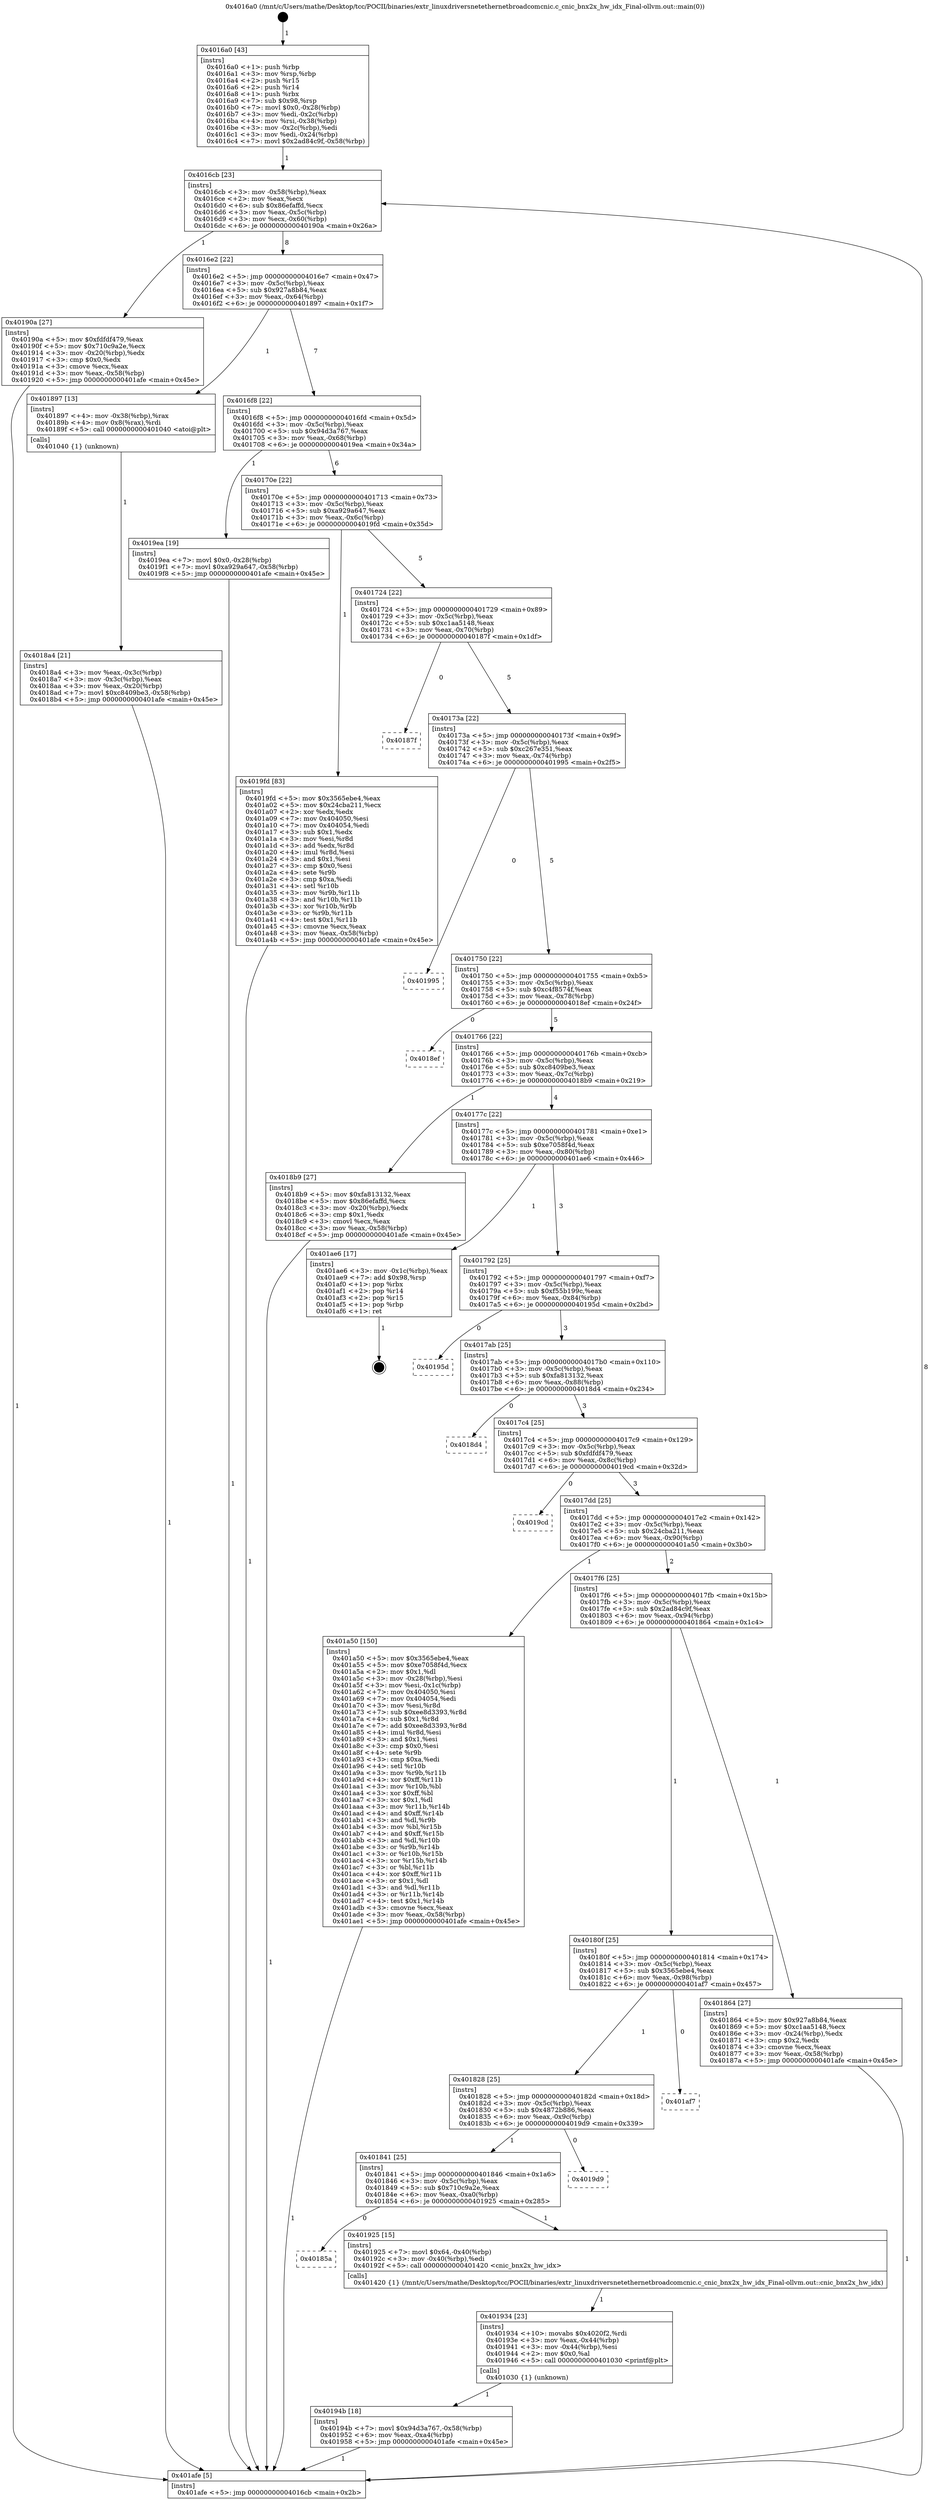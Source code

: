 digraph "0x4016a0" {
  label = "0x4016a0 (/mnt/c/Users/mathe/Desktop/tcc/POCII/binaries/extr_linuxdriversnetethernetbroadcomcnic.c_cnic_bnx2x_hw_idx_Final-ollvm.out::main(0))"
  labelloc = "t"
  node[shape=record]

  Entry [label="",width=0.3,height=0.3,shape=circle,fillcolor=black,style=filled]
  "0x4016cb" [label="{
     0x4016cb [23]\l
     | [instrs]\l
     &nbsp;&nbsp;0x4016cb \<+3\>: mov -0x58(%rbp),%eax\l
     &nbsp;&nbsp;0x4016ce \<+2\>: mov %eax,%ecx\l
     &nbsp;&nbsp;0x4016d0 \<+6\>: sub $0x86efaffd,%ecx\l
     &nbsp;&nbsp;0x4016d6 \<+3\>: mov %eax,-0x5c(%rbp)\l
     &nbsp;&nbsp;0x4016d9 \<+3\>: mov %ecx,-0x60(%rbp)\l
     &nbsp;&nbsp;0x4016dc \<+6\>: je 000000000040190a \<main+0x26a\>\l
  }"]
  "0x40190a" [label="{
     0x40190a [27]\l
     | [instrs]\l
     &nbsp;&nbsp;0x40190a \<+5\>: mov $0xfdfdf479,%eax\l
     &nbsp;&nbsp;0x40190f \<+5\>: mov $0x710c9a2e,%ecx\l
     &nbsp;&nbsp;0x401914 \<+3\>: mov -0x20(%rbp),%edx\l
     &nbsp;&nbsp;0x401917 \<+3\>: cmp $0x0,%edx\l
     &nbsp;&nbsp;0x40191a \<+3\>: cmove %ecx,%eax\l
     &nbsp;&nbsp;0x40191d \<+3\>: mov %eax,-0x58(%rbp)\l
     &nbsp;&nbsp;0x401920 \<+5\>: jmp 0000000000401afe \<main+0x45e\>\l
  }"]
  "0x4016e2" [label="{
     0x4016e2 [22]\l
     | [instrs]\l
     &nbsp;&nbsp;0x4016e2 \<+5\>: jmp 00000000004016e7 \<main+0x47\>\l
     &nbsp;&nbsp;0x4016e7 \<+3\>: mov -0x5c(%rbp),%eax\l
     &nbsp;&nbsp;0x4016ea \<+5\>: sub $0x927a8b84,%eax\l
     &nbsp;&nbsp;0x4016ef \<+3\>: mov %eax,-0x64(%rbp)\l
     &nbsp;&nbsp;0x4016f2 \<+6\>: je 0000000000401897 \<main+0x1f7\>\l
  }"]
  Exit [label="",width=0.3,height=0.3,shape=circle,fillcolor=black,style=filled,peripheries=2]
  "0x401897" [label="{
     0x401897 [13]\l
     | [instrs]\l
     &nbsp;&nbsp;0x401897 \<+4\>: mov -0x38(%rbp),%rax\l
     &nbsp;&nbsp;0x40189b \<+4\>: mov 0x8(%rax),%rdi\l
     &nbsp;&nbsp;0x40189f \<+5\>: call 0000000000401040 \<atoi@plt\>\l
     | [calls]\l
     &nbsp;&nbsp;0x401040 \{1\} (unknown)\l
  }"]
  "0x4016f8" [label="{
     0x4016f8 [22]\l
     | [instrs]\l
     &nbsp;&nbsp;0x4016f8 \<+5\>: jmp 00000000004016fd \<main+0x5d\>\l
     &nbsp;&nbsp;0x4016fd \<+3\>: mov -0x5c(%rbp),%eax\l
     &nbsp;&nbsp;0x401700 \<+5\>: sub $0x94d3a767,%eax\l
     &nbsp;&nbsp;0x401705 \<+3\>: mov %eax,-0x68(%rbp)\l
     &nbsp;&nbsp;0x401708 \<+6\>: je 00000000004019ea \<main+0x34a\>\l
  }"]
  "0x40194b" [label="{
     0x40194b [18]\l
     | [instrs]\l
     &nbsp;&nbsp;0x40194b \<+7\>: movl $0x94d3a767,-0x58(%rbp)\l
     &nbsp;&nbsp;0x401952 \<+6\>: mov %eax,-0xa4(%rbp)\l
     &nbsp;&nbsp;0x401958 \<+5\>: jmp 0000000000401afe \<main+0x45e\>\l
  }"]
  "0x4019ea" [label="{
     0x4019ea [19]\l
     | [instrs]\l
     &nbsp;&nbsp;0x4019ea \<+7\>: movl $0x0,-0x28(%rbp)\l
     &nbsp;&nbsp;0x4019f1 \<+7\>: movl $0xa929a647,-0x58(%rbp)\l
     &nbsp;&nbsp;0x4019f8 \<+5\>: jmp 0000000000401afe \<main+0x45e\>\l
  }"]
  "0x40170e" [label="{
     0x40170e [22]\l
     | [instrs]\l
     &nbsp;&nbsp;0x40170e \<+5\>: jmp 0000000000401713 \<main+0x73\>\l
     &nbsp;&nbsp;0x401713 \<+3\>: mov -0x5c(%rbp),%eax\l
     &nbsp;&nbsp;0x401716 \<+5\>: sub $0xa929a647,%eax\l
     &nbsp;&nbsp;0x40171b \<+3\>: mov %eax,-0x6c(%rbp)\l
     &nbsp;&nbsp;0x40171e \<+6\>: je 00000000004019fd \<main+0x35d\>\l
  }"]
  "0x401934" [label="{
     0x401934 [23]\l
     | [instrs]\l
     &nbsp;&nbsp;0x401934 \<+10\>: movabs $0x4020f2,%rdi\l
     &nbsp;&nbsp;0x40193e \<+3\>: mov %eax,-0x44(%rbp)\l
     &nbsp;&nbsp;0x401941 \<+3\>: mov -0x44(%rbp),%esi\l
     &nbsp;&nbsp;0x401944 \<+2\>: mov $0x0,%al\l
     &nbsp;&nbsp;0x401946 \<+5\>: call 0000000000401030 \<printf@plt\>\l
     | [calls]\l
     &nbsp;&nbsp;0x401030 \{1\} (unknown)\l
  }"]
  "0x4019fd" [label="{
     0x4019fd [83]\l
     | [instrs]\l
     &nbsp;&nbsp;0x4019fd \<+5\>: mov $0x3565ebe4,%eax\l
     &nbsp;&nbsp;0x401a02 \<+5\>: mov $0x24cba211,%ecx\l
     &nbsp;&nbsp;0x401a07 \<+2\>: xor %edx,%edx\l
     &nbsp;&nbsp;0x401a09 \<+7\>: mov 0x404050,%esi\l
     &nbsp;&nbsp;0x401a10 \<+7\>: mov 0x404054,%edi\l
     &nbsp;&nbsp;0x401a17 \<+3\>: sub $0x1,%edx\l
     &nbsp;&nbsp;0x401a1a \<+3\>: mov %esi,%r8d\l
     &nbsp;&nbsp;0x401a1d \<+3\>: add %edx,%r8d\l
     &nbsp;&nbsp;0x401a20 \<+4\>: imul %r8d,%esi\l
     &nbsp;&nbsp;0x401a24 \<+3\>: and $0x1,%esi\l
     &nbsp;&nbsp;0x401a27 \<+3\>: cmp $0x0,%esi\l
     &nbsp;&nbsp;0x401a2a \<+4\>: sete %r9b\l
     &nbsp;&nbsp;0x401a2e \<+3\>: cmp $0xa,%edi\l
     &nbsp;&nbsp;0x401a31 \<+4\>: setl %r10b\l
     &nbsp;&nbsp;0x401a35 \<+3\>: mov %r9b,%r11b\l
     &nbsp;&nbsp;0x401a38 \<+3\>: and %r10b,%r11b\l
     &nbsp;&nbsp;0x401a3b \<+3\>: xor %r10b,%r9b\l
     &nbsp;&nbsp;0x401a3e \<+3\>: or %r9b,%r11b\l
     &nbsp;&nbsp;0x401a41 \<+4\>: test $0x1,%r11b\l
     &nbsp;&nbsp;0x401a45 \<+3\>: cmovne %ecx,%eax\l
     &nbsp;&nbsp;0x401a48 \<+3\>: mov %eax,-0x58(%rbp)\l
     &nbsp;&nbsp;0x401a4b \<+5\>: jmp 0000000000401afe \<main+0x45e\>\l
  }"]
  "0x401724" [label="{
     0x401724 [22]\l
     | [instrs]\l
     &nbsp;&nbsp;0x401724 \<+5\>: jmp 0000000000401729 \<main+0x89\>\l
     &nbsp;&nbsp;0x401729 \<+3\>: mov -0x5c(%rbp),%eax\l
     &nbsp;&nbsp;0x40172c \<+5\>: sub $0xc1aa5148,%eax\l
     &nbsp;&nbsp;0x401731 \<+3\>: mov %eax,-0x70(%rbp)\l
     &nbsp;&nbsp;0x401734 \<+6\>: je 000000000040187f \<main+0x1df\>\l
  }"]
  "0x40185a" [label="{
     0x40185a\l
  }", style=dashed]
  "0x40187f" [label="{
     0x40187f\l
  }", style=dashed]
  "0x40173a" [label="{
     0x40173a [22]\l
     | [instrs]\l
     &nbsp;&nbsp;0x40173a \<+5\>: jmp 000000000040173f \<main+0x9f\>\l
     &nbsp;&nbsp;0x40173f \<+3\>: mov -0x5c(%rbp),%eax\l
     &nbsp;&nbsp;0x401742 \<+5\>: sub $0xc267e351,%eax\l
     &nbsp;&nbsp;0x401747 \<+3\>: mov %eax,-0x74(%rbp)\l
     &nbsp;&nbsp;0x40174a \<+6\>: je 0000000000401995 \<main+0x2f5\>\l
  }"]
  "0x401925" [label="{
     0x401925 [15]\l
     | [instrs]\l
     &nbsp;&nbsp;0x401925 \<+7\>: movl $0x64,-0x40(%rbp)\l
     &nbsp;&nbsp;0x40192c \<+3\>: mov -0x40(%rbp),%edi\l
     &nbsp;&nbsp;0x40192f \<+5\>: call 0000000000401420 \<cnic_bnx2x_hw_idx\>\l
     | [calls]\l
     &nbsp;&nbsp;0x401420 \{1\} (/mnt/c/Users/mathe/Desktop/tcc/POCII/binaries/extr_linuxdriversnetethernetbroadcomcnic.c_cnic_bnx2x_hw_idx_Final-ollvm.out::cnic_bnx2x_hw_idx)\l
  }"]
  "0x401995" [label="{
     0x401995\l
  }", style=dashed]
  "0x401750" [label="{
     0x401750 [22]\l
     | [instrs]\l
     &nbsp;&nbsp;0x401750 \<+5\>: jmp 0000000000401755 \<main+0xb5\>\l
     &nbsp;&nbsp;0x401755 \<+3\>: mov -0x5c(%rbp),%eax\l
     &nbsp;&nbsp;0x401758 \<+5\>: sub $0xc4f8574f,%eax\l
     &nbsp;&nbsp;0x40175d \<+3\>: mov %eax,-0x78(%rbp)\l
     &nbsp;&nbsp;0x401760 \<+6\>: je 00000000004018ef \<main+0x24f\>\l
  }"]
  "0x401841" [label="{
     0x401841 [25]\l
     | [instrs]\l
     &nbsp;&nbsp;0x401841 \<+5\>: jmp 0000000000401846 \<main+0x1a6\>\l
     &nbsp;&nbsp;0x401846 \<+3\>: mov -0x5c(%rbp),%eax\l
     &nbsp;&nbsp;0x401849 \<+5\>: sub $0x710c9a2e,%eax\l
     &nbsp;&nbsp;0x40184e \<+6\>: mov %eax,-0xa0(%rbp)\l
     &nbsp;&nbsp;0x401854 \<+6\>: je 0000000000401925 \<main+0x285\>\l
  }"]
  "0x4018ef" [label="{
     0x4018ef\l
  }", style=dashed]
  "0x401766" [label="{
     0x401766 [22]\l
     | [instrs]\l
     &nbsp;&nbsp;0x401766 \<+5\>: jmp 000000000040176b \<main+0xcb\>\l
     &nbsp;&nbsp;0x40176b \<+3\>: mov -0x5c(%rbp),%eax\l
     &nbsp;&nbsp;0x40176e \<+5\>: sub $0xc8409be3,%eax\l
     &nbsp;&nbsp;0x401773 \<+3\>: mov %eax,-0x7c(%rbp)\l
     &nbsp;&nbsp;0x401776 \<+6\>: je 00000000004018b9 \<main+0x219\>\l
  }"]
  "0x4019d9" [label="{
     0x4019d9\l
  }", style=dashed]
  "0x4018b9" [label="{
     0x4018b9 [27]\l
     | [instrs]\l
     &nbsp;&nbsp;0x4018b9 \<+5\>: mov $0xfa813132,%eax\l
     &nbsp;&nbsp;0x4018be \<+5\>: mov $0x86efaffd,%ecx\l
     &nbsp;&nbsp;0x4018c3 \<+3\>: mov -0x20(%rbp),%edx\l
     &nbsp;&nbsp;0x4018c6 \<+3\>: cmp $0x1,%edx\l
     &nbsp;&nbsp;0x4018c9 \<+3\>: cmovl %ecx,%eax\l
     &nbsp;&nbsp;0x4018cc \<+3\>: mov %eax,-0x58(%rbp)\l
     &nbsp;&nbsp;0x4018cf \<+5\>: jmp 0000000000401afe \<main+0x45e\>\l
  }"]
  "0x40177c" [label="{
     0x40177c [22]\l
     | [instrs]\l
     &nbsp;&nbsp;0x40177c \<+5\>: jmp 0000000000401781 \<main+0xe1\>\l
     &nbsp;&nbsp;0x401781 \<+3\>: mov -0x5c(%rbp),%eax\l
     &nbsp;&nbsp;0x401784 \<+5\>: sub $0xe7058f4d,%eax\l
     &nbsp;&nbsp;0x401789 \<+3\>: mov %eax,-0x80(%rbp)\l
     &nbsp;&nbsp;0x40178c \<+6\>: je 0000000000401ae6 \<main+0x446\>\l
  }"]
  "0x401828" [label="{
     0x401828 [25]\l
     | [instrs]\l
     &nbsp;&nbsp;0x401828 \<+5\>: jmp 000000000040182d \<main+0x18d\>\l
     &nbsp;&nbsp;0x40182d \<+3\>: mov -0x5c(%rbp),%eax\l
     &nbsp;&nbsp;0x401830 \<+5\>: sub $0x4872b886,%eax\l
     &nbsp;&nbsp;0x401835 \<+6\>: mov %eax,-0x9c(%rbp)\l
     &nbsp;&nbsp;0x40183b \<+6\>: je 00000000004019d9 \<main+0x339\>\l
  }"]
  "0x401ae6" [label="{
     0x401ae6 [17]\l
     | [instrs]\l
     &nbsp;&nbsp;0x401ae6 \<+3\>: mov -0x1c(%rbp),%eax\l
     &nbsp;&nbsp;0x401ae9 \<+7\>: add $0x98,%rsp\l
     &nbsp;&nbsp;0x401af0 \<+1\>: pop %rbx\l
     &nbsp;&nbsp;0x401af1 \<+2\>: pop %r14\l
     &nbsp;&nbsp;0x401af3 \<+2\>: pop %r15\l
     &nbsp;&nbsp;0x401af5 \<+1\>: pop %rbp\l
     &nbsp;&nbsp;0x401af6 \<+1\>: ret\l
  }"]
  "0x401792" [label="{
     0x401792 [25]\l
     | [instrs]\l
     &nbsp;&nbsp;0x401792 \<+5\>: jmp 0000000000401797 \<main+0xf7\>\l
     &nbsp;&nbsp;0x401797 \<+3\>: mov -0x5c(%rbp),%eax\l
     &nbsp;&nbsp;0x40179a \<+5\>: sub $0xf55b199c,%eax\l
     &nbsp;&nbsp;0x40179f \<+6\>: mov %eax,-0x84(%rbp)\l
     &nbsp;&nbsp;0x4017a5 \<+6\>: je 000000000040195d \<main+0x2bd\>\l
  }"]
  "0x401af7" [label="{
     0x401af7\l
  }", style=dashed]
  "0x40195d" [label="{
     0x40195d\l
  }", style=dashed]
  "0x4017ab" [label="{
     0x4017ab [25]\l
     | [instrs]\l
     &nbsp;&nbsp;0x4017ab \<+5\>: jmp 00000000004017b0 \<main+0x110\>\l
     &nbsp;&nbsp;0x4017b0 \<+3\>: mov -0x5c(%rbp),%eax\l
     &nbsp;&nbsp;0x4017b3 \<+5\>: sub $0xfa813132,%eax\l
     &nbsp;&nbsp;0x4017b8 \<+6\>: mov %eax,-0x88(%rbp)\l
     &nbsp;&nbsp;0x4017be \<+6\>: je 00000000004018d4 \<main+0x234\>\l
  }"]
  "0x4018a4" [label="{
     0x4018a4 [21]\l
     | [instrs]\l
     &nbsp;&nbsp;0x4018a4 \<+3\>: mov %eax,-0x3c(%rbp)\l
     &nbsp;&nbsp;0x4018a7 \<+3\>: mov -0x3c(%rbp),%eax\l
     &nbsp;&nbsp;0x4018aa \<+3\>: mov %eax,-0x20(%rbp)\l
     &nbsp;&nbsp;0x4018ad \<+7\>: movl $0xc8409be3,-0x58(%rbp)\l
     &nbsp;&nbsp;0x4018b4 \<+5\>: jmp 0000000000401afe \<main+0x45e\>\l
  }"]
  "0x4018d4" [label="{
     0x4018d4\l
  }", style=dashed]
  "0x4017c4" [label="{
     0x4017c4 [25]\l
     | [instrs]\l
     &nbsp;&nbsp;0x4017c4 \<+5\>: jmp 00000000004017c9 \<main+0x129\>\l
     &nbsp;&nbsp;0x4017c9 \<+3\>: mov -0x5c(%rbp),%eax\l
     &nbsp;&nbsp;0x4017cc \<+5\>: sub $0xfdfdf479,%eax\l
     &nbsp;&nbsp;0x4017d1 \<+6\>: mov %eax,-0x8c(%rbp)\l
     &nbsp;&nbsp;0x4017d7 \<+6\>: je 00000000004019cd \<main+0x32d\>\l
  }"]
  "0x4016a0" [label="{
     0x4016a0 [43]\l
     | [instrs]\l
     &nbsp;&nbsp;0x4016a0 \<+1\>: push %rbp\l
     &nbsp;&nbsp;0x4016a1 \<+3\>: mov %rsp,%rbp\l
     &nbsp;&nbsp;0x4016a4 \<+2\>: push %r15\l
     &nbsp;&nbsp;0x4016a6 \<+2\>: push %r14\l
     &nbsp;&nbsp;0x4016a8 \<+1\>: push %rbx\l
     &nbsp;&nbsp;0x4016a9 \<+7\>: sub $0x98,%rsp\l
     &nbsp;&nbsp;0x4016b0 \<+7\>: movl $0x0,-0x28(%rbp)\l
     &nbsp;&nbsp;0x4016b7 \<+3\>: mov %edi,-0x2c(%rbp)\l
     &nbsp;&nbsp;0x4016ba \<+4\>: mov %rsi,-0x38(%rbp)\l
     &nbsp;&nbsp;0x4016be \<+3\>: mov -0x2c(%rbp),%edi\l
     &nbsp;&nbsp;0x4016c1 \<+3\>: mov %edi,-0x24(%rbp)\l
     &nbsp;&nbsp;0x4016c4 \<+7\>: movl $0x2ad84c9f,-0x58(%rbp)\l
  }"]
  "0x4019cd" [label="{
     0x4019cd\l
  }", style=dashed]
  "0x4017dd" [label="{
     0x4017dd [25]\l
     | [instrs]\l
     &nbsp;&nbsp;0x4017dd \<+5\>: jmp 00000000004017e2 \<main+0x142\>\l
     &nbsp;&nbsp;0x4017e2 \<+3\>: mov -0x5c(%rbp),%eax\l
     &nbsp;&nbsp;0x4017e5 \<+5\>: sub $0x24cba211,%eax\l
     &nbsp;&nbsp;0x4017ea \<+6\>: mov %eax,-0x90(%rbp)\l
     &nbsp;&nbsp;0x4017f0 \<+6\>: je 0000000000401a50 \<main+0x3b0\>\l
  }"]
  "0x401afe" [label="{
     0x401afe [5]\l
     | [instrs]\l
     &nbsp;&nbsp;0x401afe \<+5\>: jmp 00000000004016cb \<main+0x2b\>\l
  }"]
  "0x401a50" [label="{
     0x401a50 [150]\l
     | [instrs]\l
     &nbsp;&nbsp;0x401a50 \<+5\>: mov $0x3565ebe4,%eax\l
     &nbsp;&nbsp;0x401a55 \<+5\>: mov $0xe7058f4d,%ecx\l
     &nbsp;&nbsp;0x401a5a \<+2\>: mov $0x1,%dl\l
     &nbsp;&nbsp;0x401a5c \<+3\>: mov -0x28(%rbp),%esi\l
     &nbsp;&nbsp;0x401a5f \<+3\>: mov %esi,-0x1c(%rbp)\l
     &nbsp;&nbsp;0x401a62 \<+7\>: mov 0x404050,%esi\l
     &nbsp;&nbsp;0x401a69 \<+7\>: mov 0x404054,%edi\l
     &nbsp;&nbsp;0x401a70 \<+3\>: mov %esi,%r8d\l
     &nbsp;&nbsp;0x401a73 \<+7\>: sub $0xee8d3393,%r8d\l
     &nbsp;&nbsp;0x401a7a \<+4\>: sub $0x1,%r8d\l
     &nbsp;&nbsp;0x401a7e \<+7\>: add $0xee8d3393,%r8d\l
     &nbsp;&nbsp;0x401a85 \<+4\>: imul %r8d,%esi\l
     &nbsp;&nbsp;0x401a89 \<+3\>: and $0x1,%esi\l
     &nbsp;&nbsp;0x401a8c \<+3\>: cmp $0x0,%esi\l
     &nbsp;&nbsp;0x401a8f \<+4\>: sete %r9b\l
     &nbsp;&nbsp;0x401a93 \<+3\>: cmp $0xa,%edi\l
     &nbsp;&nbsp;0x401a96 \<+4\>: setl %r10b\l
     &nbsp;&nbsp;0x401a9a \<+3\>: mov %r9b,%r11b\l
     &nbsp;&nbsp;0x401a9d \<+4\>: xor $0xff,%r11b\l
     &nbsp;&nbsp;0x401aa1 \<+3\>: mov %r10b,%bl\l
     &nbsp;&nbsp;0x401aa4 \<+3\>: xor $0xff,%bl\l
     &nbsp;&nbsp;0x401aa7 \<+3\>: xor $0x1,%dl\l
     &nbsp;&nbsp;0x401aaa \<+3\>: mov %r11b,%r14b\l
     &nbsp;&nbsp;0x401aad \<+4\>: and $0xff,%r14b\l
     &nbsp;&nbsp;0x401ab1 \<+3\>: and %dl,%r9b\l
     &nbsp;&nbsp;0x401ab4 \<+3\>: mov %bl,%r15b\l
     &nbsp;&nbsp;0x401ab7 \<+4\>: and $0xff,%r15b\l
     &nbsp;&nbsp;0x401abb \<+3\>: and %dl,%r10b\l
     &nbsp;&nbsp;0x401abe \<+3\>: or %r9b,%r14b\l
     &nbsp;&nbsp;0x401ac1 \<+3\>: or %r10b,%r15b\l
     &nbsp;&nbsp;0x401ac4 \<+3\>: xor %r15b,%r14b\l
     &nbsp;&nbsp;0x401ac7 \<+3\>: or %bl,%r11b\l
     &nbsp;&nbsp;0x401aca \<+4\>: xor $0xff,%r11b\l
     &nbsp;&nbsp;0x401ace \<+3\>: or $0x1,%dl\l
     &nbsp;&nbsp;0x401ad1 \<+3\>: and %dl,%r11b\l
     &nbsp;&nbsp;0x401ad4 \<+3\>: or %r11b,%r14b\l
     &nbsp;&nbsp;0x401ad7 \<+4\>: test $0x1,%r14b\l
     &nbsp;&nbsp;0x401adb \<+3\>: cmovne %ecx,%eax\l
     &nbsp;&nbsp;0x401ade \<+3\>: mov %eax,-0x58(%rbp)\l
     &nbsp;&nbsp;0x401ae1 \<+5\>: jmp 0000000000401afe \<main+0x45e\>\l
  }"]
  "0x4017f6" [label="{
     0x4017f6 [25]\l
     | [instrs]\l
     &nbsp;&nbsp;0x4017f6 \<+5\>: jmp 00000000004017fb \<main+0x15b\>\l
     &nbsp;&nbsp;0x4017fb \<+3\>: mov -0x5c(%rbp),%eax\l
     &nbsp;&nbsp;0x4017fe \<+5\>: sub $0x2ad84c9f,%eax\l
     &nbsp;&nbsp;0x401803 \<+6\>: mov %eax,-0x94(%rbp)\l
     &nbsp;&nbsp;0x401809 \<+6\>: je 0000000000401864 \<main+0x1c4\>\l
  }"]
  "0x40180f" [label="{
     0x40180f [25]\l
     | [instrs]\l
     &nbsp;&nbsp;0x40180f \<+5\>: jmp 0000000000401814 \<main+0x174\>\l
     &nbsp;&nbsp;0x401814 \<+3\>: mov -0x5c(%rbp),%eax\l
     &nbsp;&nbsp;0x401817 \<+5\>: sub $0x3565ebe4,%eax\l
     &nbsp;&nbsp;0x40181c \<+6\>: mov %eax,-0x98(%rbp)\l
     &nbsp;&nbsp;0x401822 \<+6\>: je 0000000000401af7 \<main+0x457\>\l
  }"]
  "0x401864" [label="{
     0x401864 [27]\l
     | [instrs]\l
     &nbsp;&nbsp;0x401864 \<+5\>: mov $0x927a8b84,%eax\l
     &nbsp;&nbsp;0x401869 \<+5\>: mov $0xc1aa5148,%ecx\l
     &nbsp;&nbsp;0x40186e \<+3\>: mov -0x24(%rbp),%edx\l
     &nbsp;&nbsp;0x401871 \<+3\>: cmp $0x2,%edx\l
     &nbsp;&nbsp;0x401874 \<+3\>: cmovne %ecx,%eax\l
     &nbsp;&nbsp;0x401877 \<+3\>: mov %eax,-0x58(%rbp)\l
     &nbsp;&nbsp;0x40187a \<+5\>: jmp 0000000000401afe \<main+0x45e\>\l
  }"]
  Entry -> "0x4016a0" [label=" 1"]
  "0x4016cb" -> "0x40190a" [label=" 1"]
  "0x4016cb" -> "0x4016e2" [label=" 8"]
  "0x401ae6" -> Exit [label=" 1"]
  "0x4016e2" -> "0x401897" [label=" 1"]
  "0x4016e2" -> "0x4016f8" [label=" 7"]
  "0x401a50" -> "0x401afe" [label=" 1"]
  "0x4016f8" -> "0x4019ea" [label=" 1"]
  "0x4016f8" -> "0x40170e" [label=" 6"]
  "0x4019fd" -> "0x401afe" [label=" 1"]
  "0x40170e" -> "0x4019fd" [label=" 1"]
  "0x40170e" -> "0x401724" [label=" 5"]
  "0x4019ea" -> "0x401afe" [label=" 1"]
  "0x401724" -> "0x40187f" [label=" 0"]
  "0x401724" -> "0x40173a" [label=" 5"]
  "0x40194b" -> "0x401afe" [label=" 1"]
  "0x40173a" -> "0x401995" [label=" 0"]
  "0x40173a" -> "0x401750" [label=" 5"]
  "0x401934" -> "0x40194b" [label=" 1"]
  "0x401750" -> "0x4018ef" [label=" 0"]
  "0x401750" -> "0x401766" [label=" 5"]
  "0x401841" -> "0x40185a" [label=" 0"]
  "0x401766" -> "0x4018b9" [label=" 1"]
  "0x401766" -> "0x40177c" [label=" 4"]
  "0x401841" -> "0x401925" [label=" 1"]
  "0x40177c" -> "0x401ae6" [label=" 1"]
  "0x40177c" -> "0x401792" [label=" 3"]
  "0x401828" -> "0x401841" [label=" 1"]
  "0x401792" -> "0x40195d" [label=" 0"]
  "0x401792" -> "0x4017ab" [label=" 3"]
  "0x401828" -> "0x4019d9" [label=" 0"]
  "0x4017ab" -> "0x4018d4" [label=" 0"]
  "0x4017ab" -> "0x4017c4" [label=" 3"]
  "0x40180f" -> "0x401828" [label=" 1"]
  "0x4017c4" -> "0x4019cd" [label=" 0"]
  "0x4017c4" -> "0x4017dd" [label=" 3"]
  "0x40180f" -> "0x401af7" [label=" 0"]
  "0x4017dd" -> "0x401a50" [label=" 1"]
  "0x4017dd" -> "0x4017f6" [label=" 2"]
  "0x401925" -> "0x401934" [label=" 1"]
  "0x4017f6" -> "0x401864" [label=" 1"]
  "0x4017f6" -> "0x40180f" [label=" 1"]
  "0x401864" -> "0x401afe" [label=" 1"]
  "0x4016a0" -> "0x4016cb" [label=" 1"]
  "0x401afe" -> "0x4016cb" [label=" 8"]
  "0x401897" -> "0x4018a4" [label=" 1"]
  "0x4018a4" -> "0x401afe" [label=" 1"]
  "0x4018b9" -> "0x401afe" [label=" 1"]
  "0x40190a" -> "0x401afe" [label=" 1"]
}
